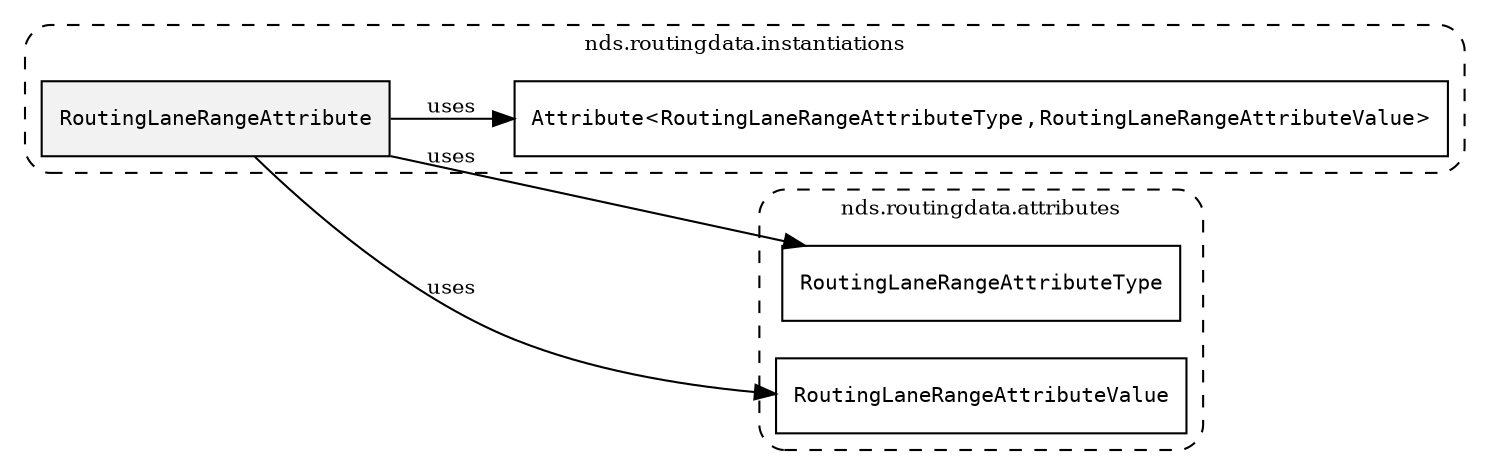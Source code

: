 /**
 * This dot file creates symbol collaboration diagram for RoutingLaneRangeAttribute.
 */
digraph ZSERIO
{
    node [shape=box, fontsize=10];
    rankdir="LR";
    fontsize=10;
    tooltip="RoutingLaneRangeAttribute collaboration diagram";

    subgraph "cluster_nds.routingdata.instantiations"
    {
        style="dashed, rounded";
        label="nds.routingdata.instantiations";
        tooltip="Package nds.routingdata.instantiations";
        href="../../../content/packages/nds.routingdata.instantiations.html#Package-nds-routingdata-instantiations";
        target="_parent";

        "RoutingLaneRangeAttribute" [style="filled", fillcolor="#0000000D", target="_parent", label=<<font face="monospace"><table align="center" border="0" cellspacing="0" cellpadding="0"><tr><td href="../../../content/packages/nds.routingdata.instantiations.html#InstantiateType-RoutingLaneRangeAttribute" title="InstantiateType defined in nds.routingdata.instantiations">RoutingLaneRangeAttribute</td></tr></table></font>>];
        "Attribute&lt;RoutingLaneRangeAttributeType,RoutingLaneRangeAttributeValue&gt;" [target="_parent", label=<<font face="monospace"><table align="center" border="0" cellspacing="0" cellpadding="0"><tr><td href="../../../content/packages/nds.core.attributemap.html#Structure-Attribute" title="Structure defined in nds.core.attributemap">Attribute</td><td>&lt;</td><td><table align="center" border="0" cellspacing="0" cellpadding="0"><tr><td href="../../../content/packages/nds.routingdata.attributes.html#Enum-RoutingLaneRangeAttributeType" title="Enum defined in nds.routingdata.attributes">RoutingLaneRangeAttributeType</td></tr></table></td><td>,</td><td><table align="center" border="0" cellspacing="0" cellpadding="0"><tr><td href="../../../content/packages/nds.routingdata.attributes.html#Choice-RoutingLaneRangeAttributeValue" title="Choice defined in nds.routingdata.attributes">RoutingLaneRangeAttributeValue</td></tr></table></td><td>&gt;</td></tr></table></font>>];
    }

    subgraph "cluster_nds.routingdata.attributes"
    {
        style="dashed, rounded";
        label="nds.routingdata.attributes";
        tooltip="Package nds.routingdata.attributes";
        href="../../../content/packages/nds.routingdata.attributes.html#Package-nds-routingdata-attributes";
        target="_parent";

        "RoutingLaneRangeAttributeType" [target="_parent", label=<<font face="monospace"><table align="center" border="0" cellspacing="0" cellpadding="0"><tr><td href="../../../content/packages/nds.routingdata.attributes.html#Enum-RoutingLaneRangeAttributeType" title="Enum defined in nds.routingdata.attributes">RoutingLaneRangeAttributeType</td></tr></table></font>>];
        "RoutingLaneRangeAttributeValue" [target="_parent", label=<<font face="monospace"><table align="center" border="0" cellspacing="0" cellpadding="0"><tr><td href="../../../content/packages/nds.routingdata.attributes.html#Choice-RoutingLaneRangeAttributeValue" title="Choice defined in nds.routingdata.attributes">RoutingLaneRangeAttributeValue</td></tr></table></font>>];
    }

    "RoutingLaneRangeAttribute" -> "Attribute&lt;RoutingLaneRangeAttributeType,RoutingLaneRangeAttributeValue&gt;" [label="uses", fontsize=10];
    "RoutingLaneRangeAttribute" -> "RoutingLaneRangeAttributeType" [label="uses", fontsize=10];
    "RoutingLaneRangeAttribute" -> "RoutingLaneRangeAttributeValue" [label="uses", fontsize=10];
}
